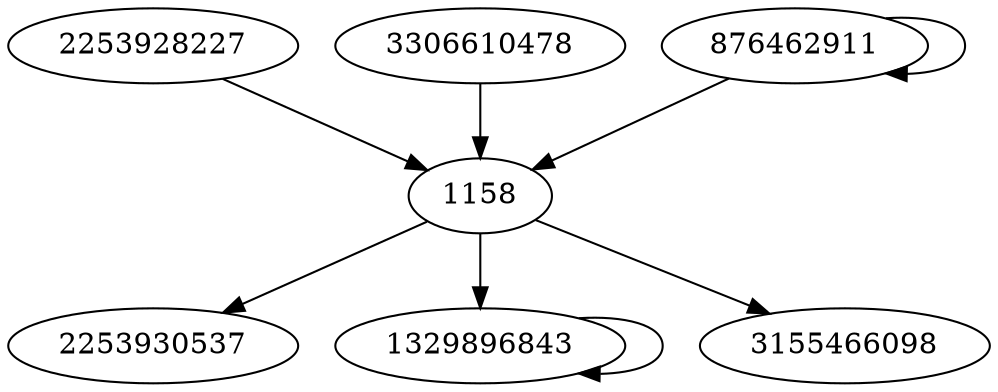 digraph  {
2253928227;
1158;
2253930537;
1329896843;
3306610478;
3155466098;
876462911;
2253928227 -> 1158;
1158 -> 2253930537;
1158 -> 3155466098;
1158 -> 1329896843;
1329896843 -> 1329896843;
3306610478 -> 1158;
876462911 -> 1158;
876462911 -> 876462911;
}
